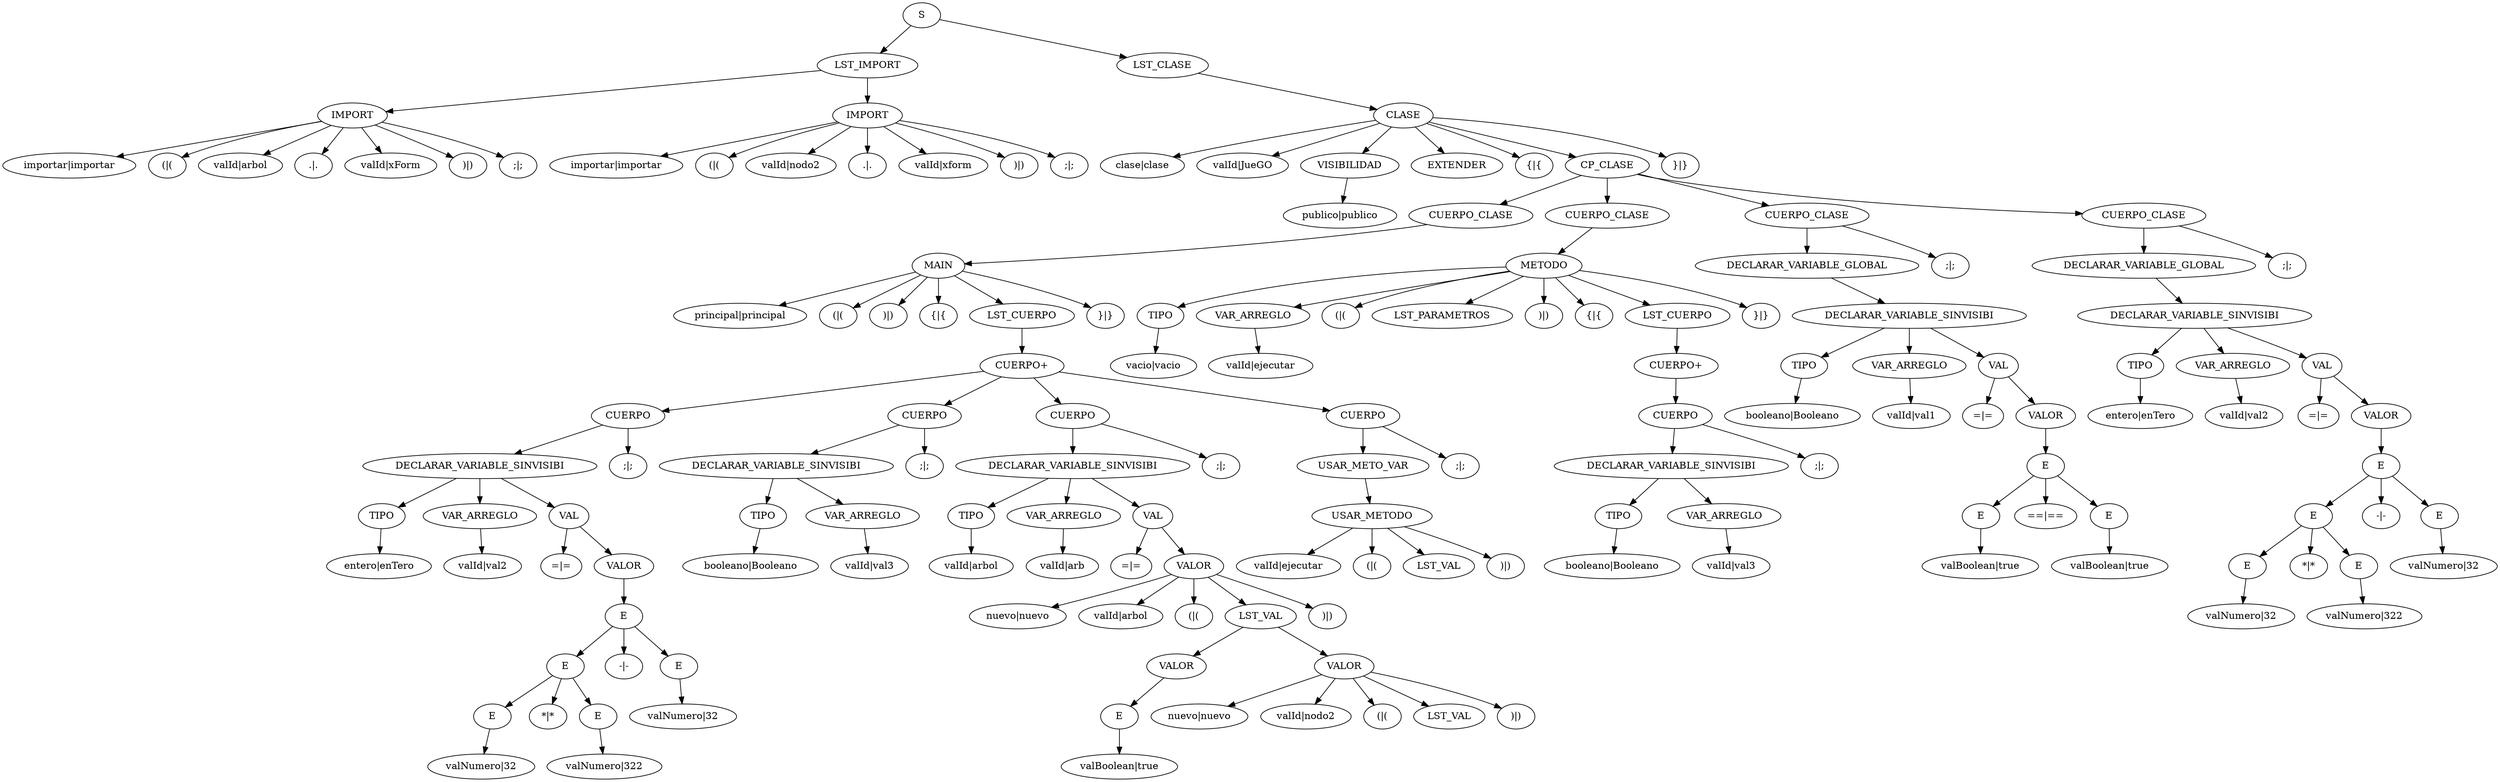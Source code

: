 digraph G{
426867[label="S"];
426867->3841804;
3841804[label="LST_IMPORT"];
3841804->34576242;
34576242[label="IMPORT"];
34576242->42750725;
42750725[label="importar|importar"];
34576242->49212206;
49212206[label="(|("];
34576242->40256670;
40256670[label="valId|arbol"];
34576242->26765710;
26765710[label=".|."];
34576242->39564799;
39564799[label="valId|xForm"];
34576242->20538874;
20538874[label=")|)"];
34576242->50632145;
50632145[label=";|;"];
3841804->53036123;
53036123[label="IMPORT"];
53036123->7563067;
7563067[label="importar|importar"];
53036123->958745;
958745[label="(|("];
53036123->8628710;
8628710[label="valId|nodo2"];
53036123->10549531;
10549531[label=".|."];
53036123->27836922;
27836922[label="valId|xform"];
53036123->49205706;
49205706[label=")|)"];
53036123->40198173;
40198173[label=";|;"];
426867->26239245;
26239245[label="LST_CLASE"];
26239245->34826618;
34826618[label="CLASE"];
34826618->45004109;
45004109[label="clase|clase"];
34826618->2383799;
2383799[label="valId|JueGO"];
34826618->21454193;
21454193[label="VISIBILIDAD"];
21454193->58870012;
58870012[label="publico|publico"];
34826618->60068066;
60068066[label="EXTENDER"];
34826618->3741682;
3741682[label="{|{"];
34826618->33675143;
33675143[label="CP_CLASE"];
33675143->34640832;
34640832[label="CUERPO_CLASE"];
34640832->43332040;
43332040[label="MAIN"];
43332040->54444047;
54444047[label="principal|principal"];
43332040->20234383;
20234383[label="(|("];
43332040->47891719;
47891719[label=")|)"];
43332040->28372289;
28372289[label="{|{"];
43332040->54024015;
54024015[label="LST_CUERPO"];
54024015->16454088;
16454088[label="CUERPO+"];
16454088->13869071;
13869071[label="CUERPO"];
13869071->57712780;
57712780[label="DECLARAR_VARIABLE_SINVISIBI"];
57712780->49652976;
49652976[label="TIPO"];
49652976->44223604;
44223604[label="entero|enTero"];
57712780->62468121;
62468121[label="VAR_ARREGLO"];
62468121->25342185;
25342185[label="valId|val2"];
57712780->26753075;
26753075[label="VAL"];
26753075->39451090;
39451090[label="=|="];
26753075->19515494;
19515494[label="VALOR"];
19515494->41421720;
41421720[label="E"];
41421720->37251161;
37251161[label="E"];
37251161->66824994;
66824994[label="E"];
66824994->64554036;
64554036[label="valNumero|32"];
37251161->44115416;
44115416[label="*|*"];
37251161->61494432;
61494432[label="E"];
61494432->16578980;
16578980[label="valNumero|322"];
41421720->14993092;
14993092[label="-|-"];
41421720->720107;
720107[label="E"];
720107->6480969;
6480969[label="valNumero|32"];
13869071->58328727;
58328727[label=";|;"];
16454088->55196503;
55196503[label="CUERPO"];
55196503->27006480;
27006480[label="DECLARAR_VARIABLE_SINVISIBI"];
27006480->41731733;
41731733[label="TIPO"];
41731733->40041277;
40041277[label="booleano|Booleano"];
27006480->24827179;
24827179[label="VAR_ARREGLO"];
24827179->22118023;
22118023[label="valId|val3"];
55196503->64844482;
64844482[label=";|;"];
16454088->46729429;
46729429[label="CUERPO"];
46729429->17911681;
17911681[label="DECLARAR_VARIABLE_SINVISIBI"];
17911681->26987408;
26987408[label="TIPO"];
26987408->41560081;
41560081[label="valId|arbol"];
17911681->38496415;
38496415[label="VAR_ARREGLO"];
38496415->10923418;
10923418[label="valId|arb"];
17911681->31201899;
31201899[label="VAL"];
31201899->12381635;
12381635[label="=|="];
31201899->44325851;
44325851[label="VALOR"];
44325851->63388340;
63388340[label="nuevo|nuevo"];
44325851->33624151;
33624151[label="valId|arbol"];
44325851->34181910;
34181910[label="(|("];
44325851->39201736;
39201736[label="LST_VAL"];
39201736->17271312;
17271312[label="VALOR"];
17271312->21224086;
21224086[label="E"];
21224086->56799051;
56799051[label="valBoolean|true"];
39201736->41429416;
41429416[label="VALOR"];
41429416->37320431;
37320431[label="nuevo|nuevo"];
41429416->339559;
339559[label="valId|nodo2"];
41429416->3056034;
3056034[label="(|("];
41429416->27504314;
27504314[label="LST_VAL"];
41429416->46212239;
46212239[label=")|)"];
44325851->13256970;
13256970[label=")|)"];
46729429->52203868;
52203868[label=";|;"];
16454088->72766;
72766[label="CUERPO"];
72766->654897;
654897[label="USAR_METO_VAR"];
654897->5894079;
5894079[label="USAR_METODO"];
5894079->53046711;
53046711[label="valId|ejecutar"];
5894079->7658356;
7658356[label="(|("];
5894079->1816341;
1816341[label="LST_VAL"];
5894079->16347077;
16347077[label=")|)"];
72766->12905972;
12905972[label=";|;"];
43332040->49044892;
49044892[label="}|}"];
33675143->38750844;
38750844[label="CUERPO_CLASE"];
38750844->13213278;
13213278[label="METODO"];
13213278->51810644;
51810644[label="TIPO"];
51810644->63642613;
63642613[label="vacio|vacio"];
13213278->35912612;
35912612[label="VAR_ARREGLO"];
35912612->54778057;
54778057[label="valId|ejecutar"];
13213278->23240469;
23240469[label="(|("];
13213278->7837633;
7837633[label="LST_PARAMETROS"];
13213278->3429838;
3429838[label=")|)"];
13213278->30868550;
30868550[label="{|{"];
13213278->9381496;
9381496[label="LST_CUERPO"];
9381496->17324607;
17324607[label="CUERPO+"];
17324607->21703739;
21703739[label="CUERPO"];
21703739->61115925;
61115925[label="DECLARAR_VARIABLE_SINVISIBI"];
61115925->13172414;
13172414[label="TIPO"];
13172414->51442863;
51442863[label="booleano|Booleano"];
61115925->60332585;
60332585[label="VAR_ARREGLO"];
60332585->6122357;
6122357[label="valId|val3"];
21703739->55101221;
55101221[label=";|;"];
13213278->26148945;
26148945[label="}|}"];
33675143->34013913;
34013913[label="CUERPO_CLASE"];
34013913->37689768;
37689768[label="DECLARAR_VARIABLE_GLOBAL"];
37689768->3663598;
3663598[label="DECLARAR_VARIABLE_SINVISIBI"];
3663598->32972388;
32972388[label="TIPO"];
32972388->28316044;
28316044[label="booleano|Booleano"];
3663598->53517805;
53517805[label="VAR_ARREGLO"];
53517805->11898202;
11898202[label="valId|val1"];
3663598->39974954;
39974954[label="VAL"];
39974954->24230272;
24230272[label="=|="];
39974954->16745860;
16745860[label="VALOR"];
16745860->16495015;
16495015[label="E"];
16495015->14237410;
14237410[label="E"];
14237410->61027830;
61027830[label="valBoolean|true"];
16495015->12379565;
12379565[label="==|=="];
16495015->44307222;
44307222[label="E"];
44307222->63220684;
63220684[label="valBoolean|true"];
34013913->32115247;
32115247[label=";|;"];
33675143->20601768;
20601768[label="CUERPO_CLASE"];
20601768->51198184;
51198184[label="DECLARAR_VARIABLE_GLOBAL"];
51198184->58130472;
58130472[label="DECLARAR_VARIABLE_SINVISIBI"];
58130472->53412201;
53412201[label="TIPO"];
53412201->10947764;
10947764[label="entero|enTero"];
58130472->31421019;
31421019[label="VAR_ARREGLO"];
31421019->14353717;
14353717[label="valId|val2"];
58130472->62074597;
62074597[label="VAL"];
62074597->21800467;
21800467[label="=|="];
62074597->61986480;
61986480[label="VALOR"];
61986480->21007413;
21007413[label="E"];
21007413->54848996;
54848996[label="E"];
54848996->23878916;
23878916[label="E"];
23878916->13583655;
13583655[label="valNumero|32"];
54848996->55144039;
55144039[label="*|*"];
54848996->26534308;
26534308[label="E"];
26534308->37482183;
37482183[label="valNumero|322"];
21007413->1795329;
1795329[label="-|-"];
21007413->16157963;
16157963[label="E"];
16157963->11203942;
11203942[label="valNumero|32"];
20601768->33726620;
33726620[label=";|;"];
34826618->35104124;
35104124[label="}|}"];
}
